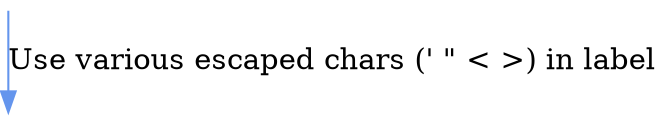 digraph Perl
{
graph [ rankdir="TB" ]
node [ shape="oval" ]
edge [ color="grey" ]
"8" [ color="invis" label="" shape="point" width="0" ]
"15" [ color="invis" label="" shape="point" width="0" ]
"8" -> "15" [ color="cornflowerblue" label="Use various escaped chars (\' \" \< \>) in label" ]
}
